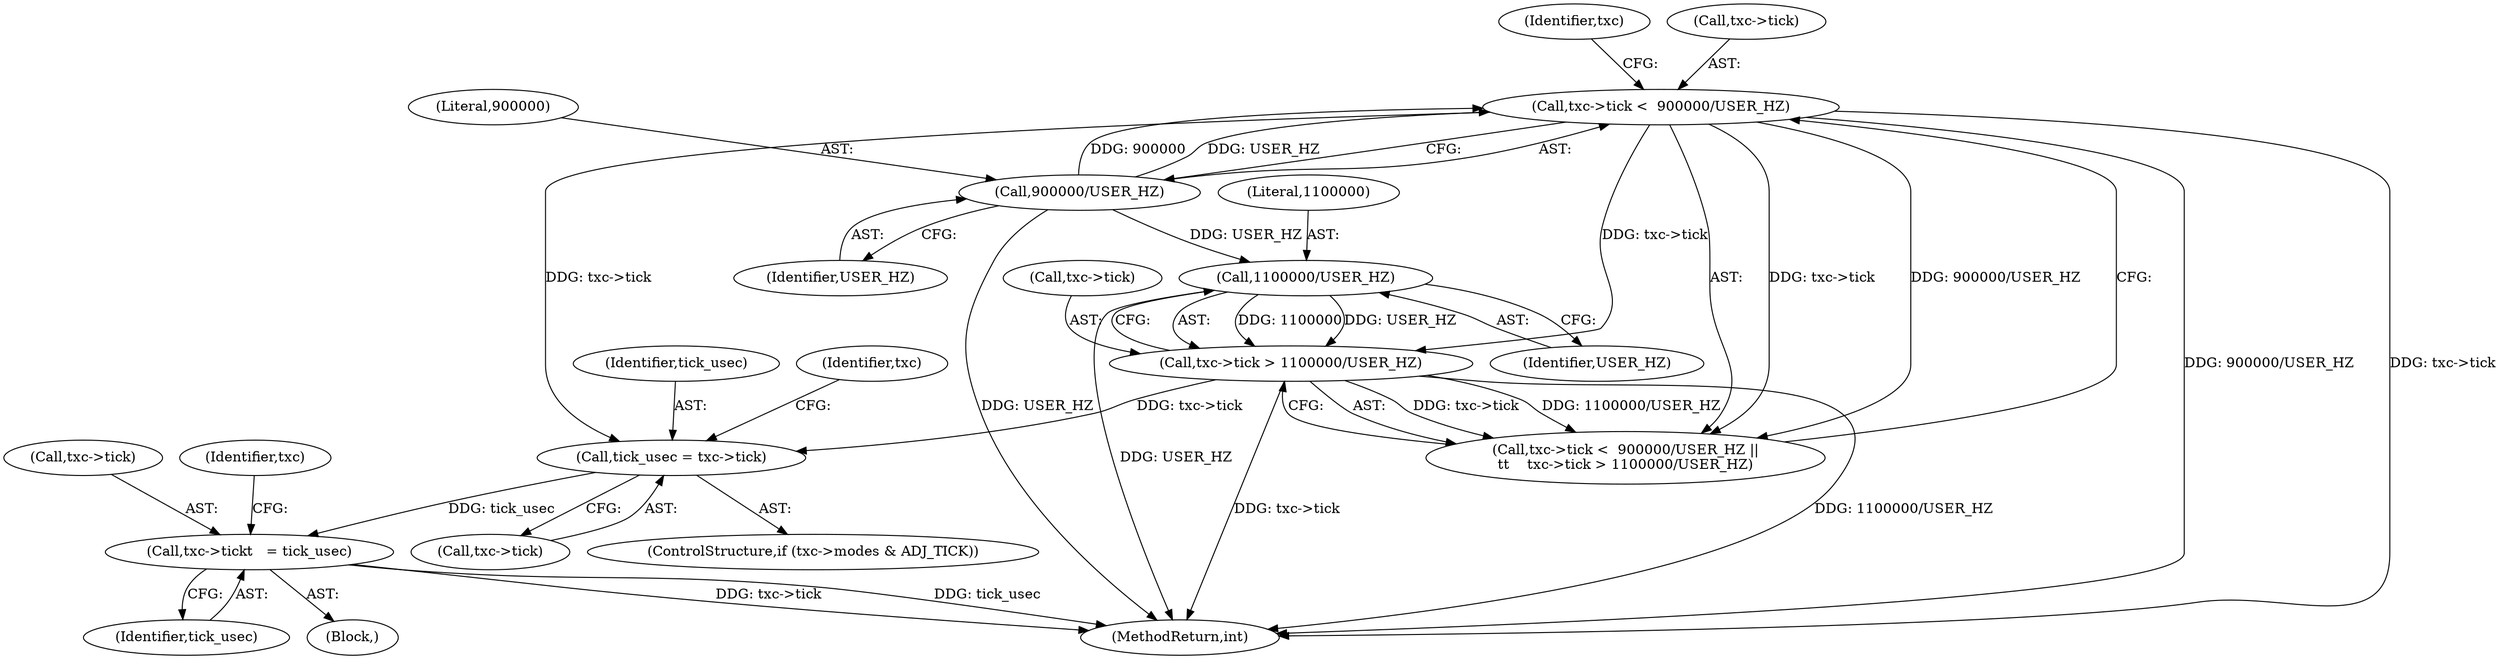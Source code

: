 digraph "0_linux_f8bd2258e2d520dff28c855658bd24bdafb5102d_8@pointer" {
"1000628" [label="(Call,txc->tick\t   = tick_usec)"];
"1000528" [label="(Call,tick_usec = txc->tick)"];
"1000199" [label="(Call,txc->tick <  900000/USER_HZ)"];
"1000203" [label="(Call,900000/USER_HZ)"];
"1000206" [label="(Call,txc->tick > 1100000/USER_HZ)"];
"1000210" [label="(Call,1100000/USER_HZ)"];
"1000529" [label="(Identifier,tick_usec)"];
"1000205" [label="(Identifier,USER_HZ)"];
"1000528" [label="(Call,tick_usec = txc->tick)"];
"1000208" [label="(Identifier,txc)"];
"1000203" [label="(Call,900000/USER_HZ)"];
"1000211" [label="(Literal,1100000)"];
"1000522" [label="(ControlStructure,if (txc->modes & ADJ_TICK))"];
"1000206" [label="(Call,txc->tick > 1100000/USER_HZ)"];
"1000200" [label="(Call,txc->tick)"];
"1000628" [label="(Call,txc->tick\t   = tick_usec)"];
"1000684" [label="(MethodReturn,int)"];
"1000536" [label="(Identifier,txc)"];
"1000635" [label="(Identifier,txc)"];
"1000204" [label="(Literal,900000)"];
"1000629" [label="(Call,txc->tick)"];
"1000530" [label="(Call,txc->tick)"];
"1000212" [label="(Identifier,USER_HZ)"];
"1000207" [label="(Call,txc->tick)"];
"1000199" [label="(Call,txc->tick <  900000/USER_HZ)"];
"1000198" [label="(Call,txc->tick <  900000/USER_HZ ||\n\t\t    txc->tick > 1100000/USER_HZ)"];
"1000632" [label="(Identifier,tick_usec)"];
"1000123" [label="(Block,)"];
"1000210" [label="(Call,1100000/USER_HZ)"];
"1000628" -> "1000123"  [label="AST: "];
"1000628" -> "1000632"  [label="CFG: "];
"1000629" -> "1000628"  [label="AST: "];
"1000632" -> "1000628"  [label="AST: "];
"1000635" -> "1000628"  [label="CFG: "];
"1000628" -> "1000684"  [label="DDG: txc->tick"];
"1000628" -> "1000684"  [label="DDG: tick_usec"];
"1000528" -> "1000628"  [label="DDG: tick_usec"];
"1000528" -> "1000522"  [label="AST: "];
"1000528" -> "1000530"  [label="CFG: "];
"1000529" -> "1000528"  [label="AST: "];
"1000530" -> "1000528"  [label="AST: "];
"1000536" -> "1000528"  [label="CFG: "];
"1000199" -> "1000528"  [label="DDG: txc->tick"];
"1000206" -> "1000528"  [label="DDG: txc->tick"];
"1000199" -> "1000198"  [label="AST: "];
"1000199" -> "1000203"  [label="CFG: "];
"1000200" -> "1000199"  [label="AST: "];
"1000203" -> "1000199"  [label="AST: "];
"1000208" -> "1000199"  [label="CFG: "];
"1000198" -> "1000199"  [label="CFG: "];
"1000199" -> "1000684"  [label="DDG: txc->tick"];
"1000199" -> "1000684"  [label="DDG: 900000/USER_HZ"];
"1000199" -> "1000198"  [label="DDG: txc->tick"];
"1000199" -> "1000198"  [label="DDG: 900000/USER_HZ"];
"1000203" -> "1000199"  [label="DDG: 900000"];
"1000203" -> "1000199"  [label="DDG: USER_HZ"];
"1000199" -> "1000206"  [label="DDG: txc->tick"];
"1000203" -> "1000205"  [label="CFG: "];
"1000204" -> "1000203"  [label="AST: "];
"1000205" -> "1000203"  [label="AST: "];
"1000203" -> "1000684"  [label="DDG: USER_HZ"];
"1000203" -> "1000210"  [label="DDG: USER_HZ"];
"1000206" -> "1000198"  [label="AST: "];
"1000206" -> "1000210"  [label="CFG: "];
"1000207" -> "1000206"  [label="AST: "];
"1000210" -> "1000206"  [label="AST: "];
"1000198" -> "1000206"  [label="CFG: "];
"1000206" -> "1000684"  [label="DDG: 1100000/USER_HZ"];
"1000206" -> "1000684"  [label="DDG: txc->tick"];
"1000206" -> "1000198"  [label="DDG: txc->tick"];
"1000206" -> "1000198"  [label="DDG: 1100000/USER_HZ"];
"1000210" -> "1000206"  [label="DDG: 1100000"];
"1000210" -> "1000206"  [label="DDG: USER_HZ"];
"1000210" -> "1000212"  [label="CFG: "];
"1000211" -> "1000210"  [label="AST: "];
"1000212" -> "1000210"  [label="AST: "];
"1000210" -> "1000684"  [label="DDG: USER_HZ"];
}
